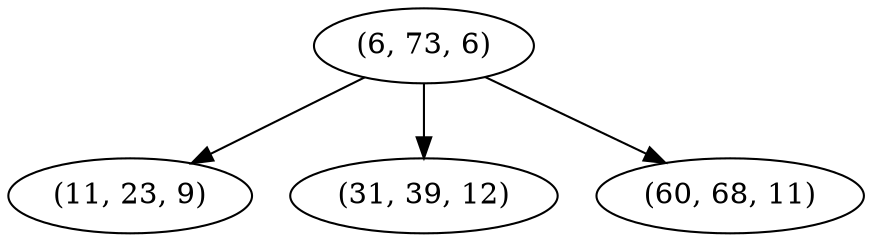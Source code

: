 digraph tree {
    "(6, 73, 6)";
    "(11, 23, 9)";
    "(31, 39, 12)";
    "(60, 68, 11)";
    "(6, 73, 6)" -> "(11, 23, 9)";
    "(6, 73, 6)" -> "(31, 39, 12)";
    "(6, 73, 6)" -> "(60, 68, 11)";
}
